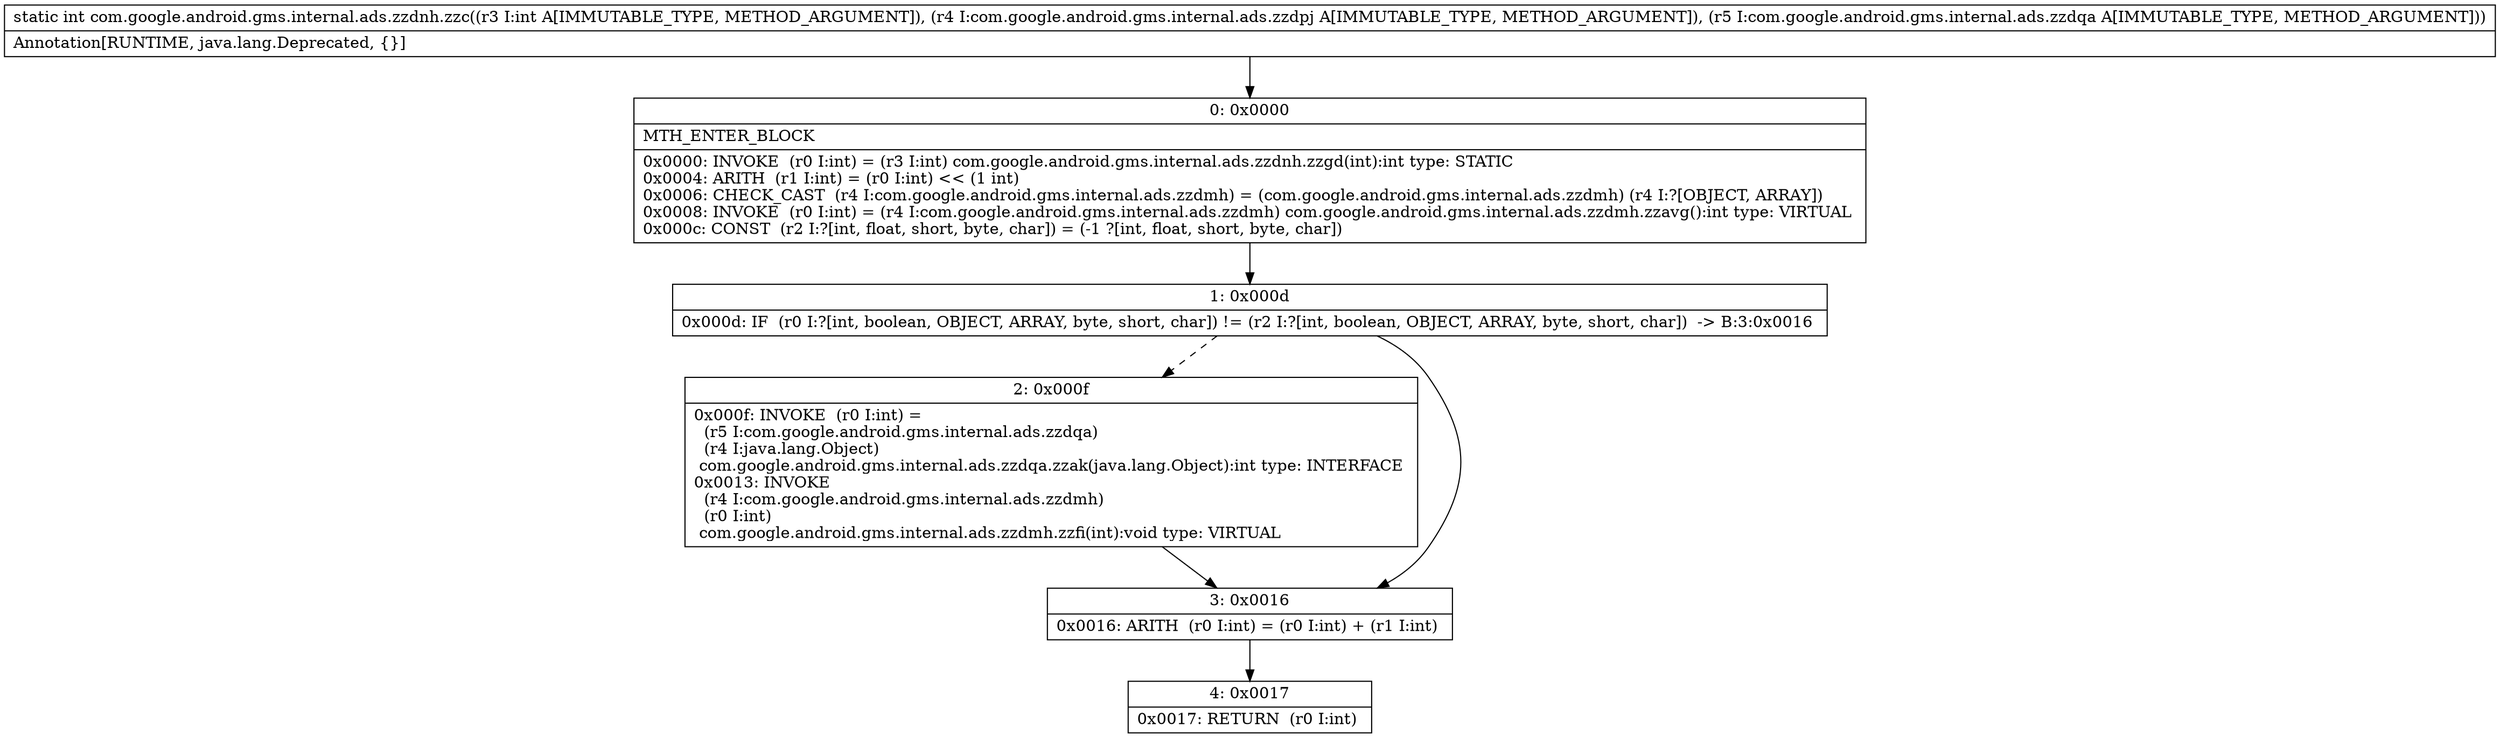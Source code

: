 digraph "CFG forcom.google.android.gms.internal.ads.zzdnh.zzc(ILcom\/google\/android\/gms\/internal\/ads\/zzdpj;Lcom\/google\/android\/gms\/internal\/ads\/zzdqa;)I" {
Node_0 [shape=record,label="{0\:\ 0x0000|MTH_ENTER_BLOCK\l|0x0000: INVOKE  (r0 I:int) = (r3 I:int) com.google.android.gms.internal.ads.zzdnh.zzgd(int):int type: STATIC \l0x0004: ARITH  (r1 I:int) = (r0 I:int) \<\< (1 int) \l0x0006: CHECK_CAST  (r4 I:com.google.android.gms.internal.ads.zzdmh) = (com.google.android.gms.internal.ads.zzdmh) (r4 I:?[OBJECT, ARRAY]) \l0x0008: INVOKE  (r0 I:int) = (r4 I:com.google.android.gms.internal.ads.zzdmh) com.google.android.gms.internal.ads.zzdmh.zzavg():int type: VIRTUAL \l0x000c: CONST  (r2 I:?[int, float, short, byte, char]) = (\-1 ?[int, float, short, byte, char]) \l}"];
Node_1 [shape=record,label="{1\:\ 0x000d|0x000d: IF  (r0 I:?[int, boolean, OBJECT, ARRAY, byte, short, char]) != (r2 I:?[int, boolean, OBJECT, ARRAY, byte, short, char])  \-\> B:3:0x0016 \l}"];
Node_2 [shape=record,label="{2\:\ 0x000f|0x000f: INVOKE  (r0 I:int) = \l  (r5 I:com.google.android.gms.internal.ads.zzdqa)\l  (r4 I:java.lang.Object)\l com.google.android.gms.internal.ads.zzdqa.zzak(java.lang.Object):int type: INTERFACE \l0x0013: INVOKE  \l  (r4 I:com.google.android.gms.internal.ads.zzdmh)\l  (r0 I:int)\l com.google.android.gms.internal.ads.zzdmh.zzfi(int):void type: VIRTUAL \l}"];
Node_3 [shape=record,label="{3\:\ 0x0016|0x0016: ARITH  (r0 I:int) = (r0 I:int) + (r1 I:int) \l}"];
Node_4 [shape=record,label="{4\:\ 0x0017|0x0017: RETURN  (r0 I:int) \l}"];
MethodNode[shape=record,label="{static int com.google.android.gms.internal.ads.zzdnh.zzc((r3 I:int A[IMMUTABLE_TYPE, METHOD_ARGUMENT]), (r4 I:com.google.android.gms.internal.ads.zzdpj A[IMMUTABLE_TYPE, METHOD_ARGUMENT]), (r5 I:com.google.android.gms.internal.ads.zzdqa A[IMMUTABLE_TYPE, METHOD_ARGUMENT]))  | Annotation[RUNTIME, java.lang.Deprecated, \{\}]\l}"];
MethodNode -> Node_0;
Node_0 -> Node_1;
Node_1 -> Node_2[style=dashed];
Node_1 -> Node_3;
Node_2 -> Node_3;
Node_3 -> Node_4;
}

